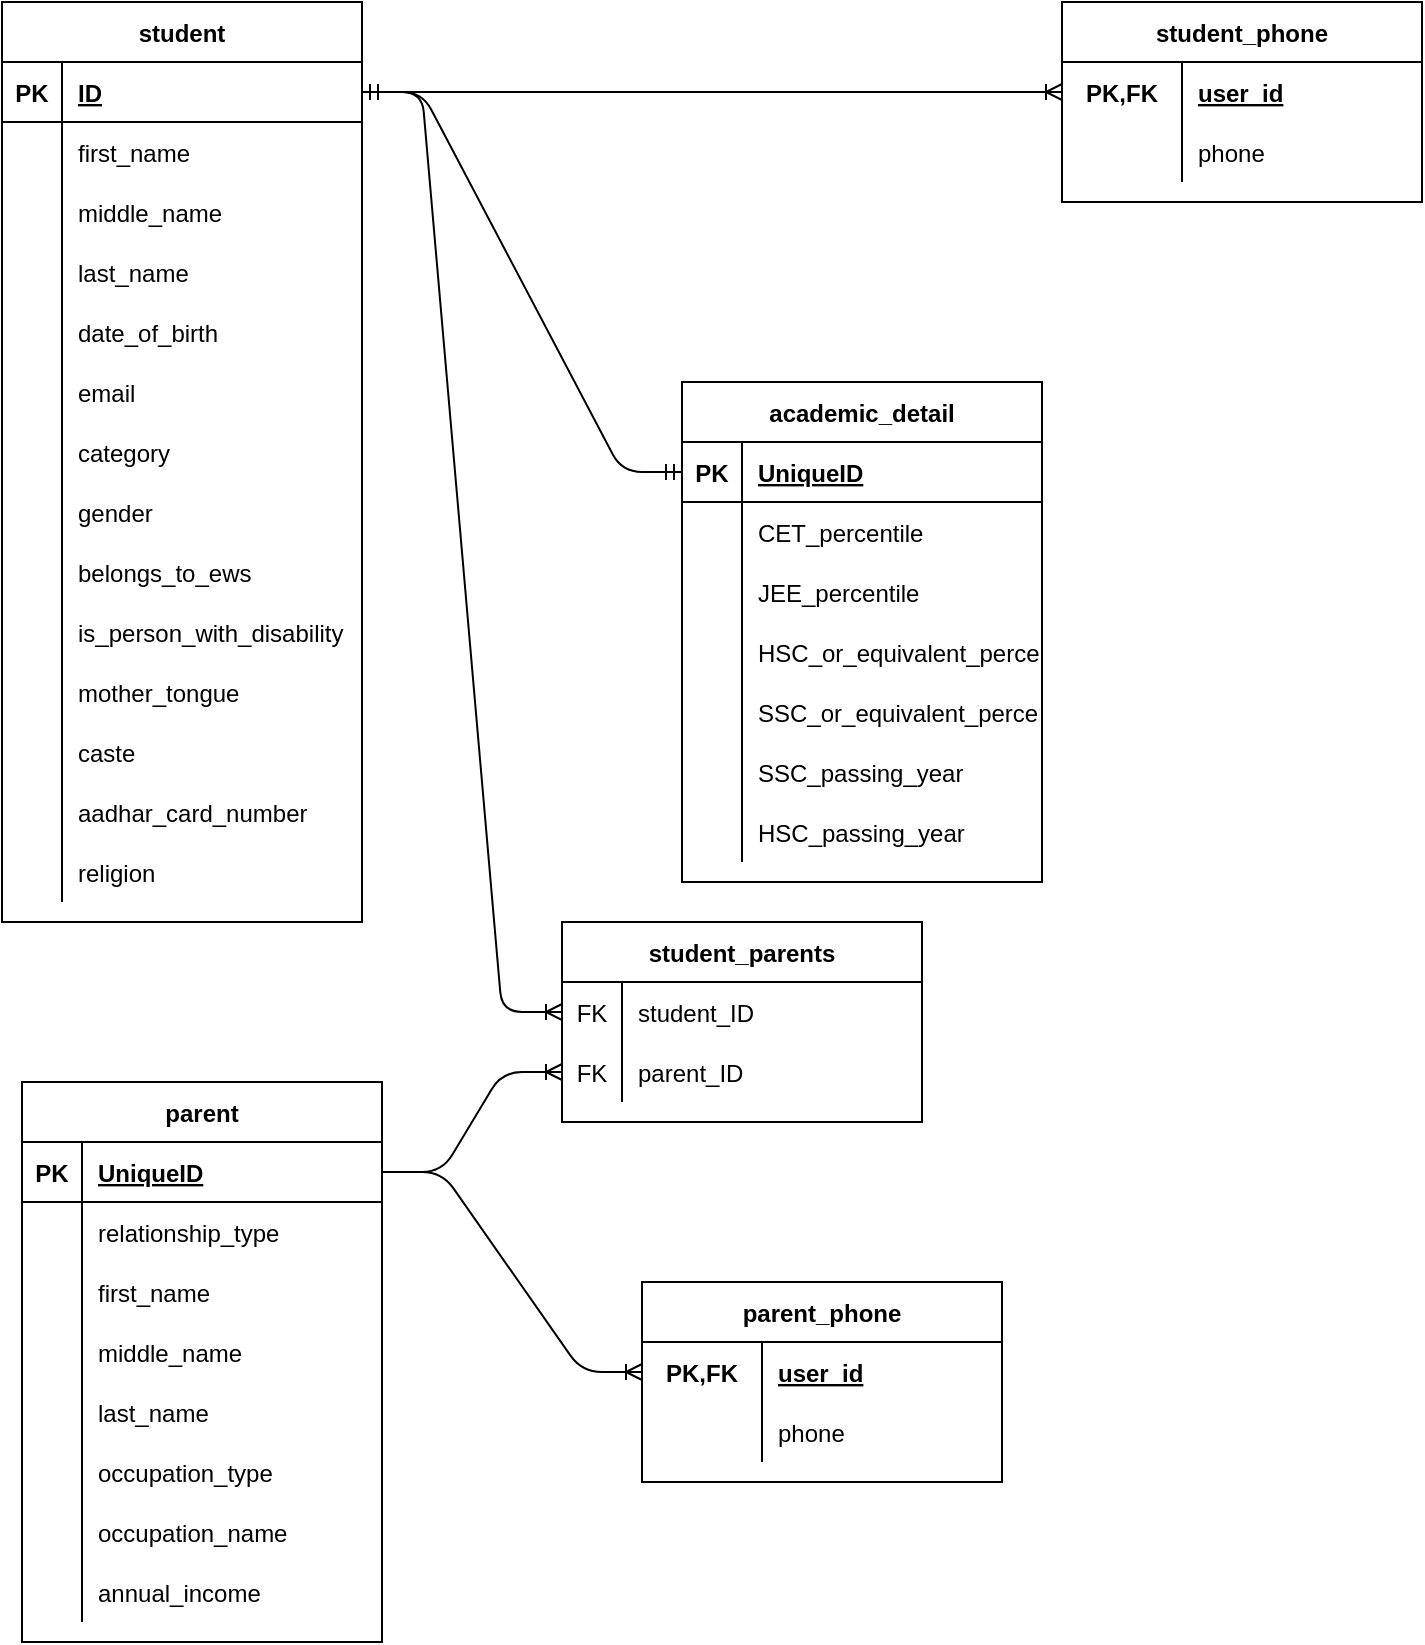 <mxfile version="13.10.2" type="github">
  <diagram id="R2lEEEUBdFMjLlhIrx00" name="Page-1">
    <mxGraphModel dx="1564" dy="950" grid="1" gridSize="10" guides="1" tooltips="1" connect="1" arrows="1" fold="1" page="1" pageScale="1" pageWidth="3300" pageHeight="4681" math="0" shadow="0" extFonts="Permanent Marker^https://fonts.googleapis.com/css?family=Permanent+Marker">
      <root>
        <mxCell id="0" />
        <mxCell id="1" parent="0" />
        <mxCell id="L2BtgFM6Xx4BRmpN-Ml5-1" value="student" style="shape=table;startSize=30;container=1;collapsible=1;childLayout=tableLayout;fixedRows=1;rowLines=0;fontStyle=1;align=center;resizeLast=1;" parent="1" vertex="1">
          <mxGeometry x="10" y="10" width="180" height="460" as="geometry" />
        </mxCell>
        <mxCell id="L2BtgFM6Xx4BRmpN-Ml5-2" value="" style="shape=partialRectangle;collapsible=0;dropTarget=0;pointerEvents=0;fillColor=none;top=0;left=0;bottom=1;right=0;points=[[0,0.5],[1,0.5]];portConstraint=eastwest;" parent="L2BtgFM6Xx4BRmpN-Ml5-1" vertex="1">
          <mxGeometry y="30" width="180" height="30" as="geometry" />
        </mxCell>
        <mxCell id="L2BtgFM6Xx4BRmpN-Ml5-3" value="PK" style="shape=partialRectangle;connectable=0;fillColor=none;top=0;left=0;bottom=0;right=0;fontStyle=1;overflow=hidden;" parent="L2BtgFM6Xx4BRmpN-Ml5-2" vertex="1">
          <mxGeometry width="30" height="30" as="geometry" />
        </mxCell>
        <mxCell id="L2BtgFM6Xx4BRmpN-Ml5-4" value="ID" style="shape=partialRectangle;connectable=0;fillColor=none;top=0;left=0;bottom=0;right=0;align=left;spacingLeft=6;fontStyle=5;overflow=hidden;" parent="L2BtgFM6Xx4BRmpN-Ml5-2" vertex="1">
          <mxGeometry x="30" width="150" height="30" as="geometry" />
        </mxCell>
        <mxCell id="L2BtgFM6Xx4BRmpN-Ml5-5" value="" style="shape=partialRectangle;collapsible=0;dropTarget=0;pointerEvents=0;fillColor=none;top=0;left=0;bottom=0;right=0;points=[[0,0.5],[1,0.5]];portConstraint=eastwest;" parent="L2BtgFM6Xx4BRmpN-Ml5-1" vertex="1">
          <mxGeometry y="60" width="180" height="30" as="geometry" />
        </mxCell>
        <mxCell id="L2BtgFM6Xx4BRmpN-Ml5-6" value="" style="shape=partialRectangle;connectable=0;fillColor=none;top=0;left=0;bottom=0;right=0;editable=1;overflow=hidden;" parent="L2BtgFM6Xx4BRmpN-Ml5-5" vertex="1">
          <mxGeometry width="30" height="30" as="geometry" />
        </mxCell>
        <mxCell id="L2BtgFM6Xx4BRmpN-Ml5-7" value="first_name" style="shape=partialRectangle;connectable=0;fillColor=none;top=0;left=0;bottom=0;right=0;align=left;spacingLeft=6;overflow=hidden;" parent="L2BtgFM6Xx4BRmpN-Ml5-5" vertex="1">
          <mxGeometry x="30" width="150" height="30" as="geometry" />
        </mxCell>
        <mxCell id="L2BtgFM6Xx4BRmpN-Ml5-8" value="" style="shape=partialRectangle;collapsible=0;dropTarget=0;pointerEvents=0;fillColor=none;top=0;left=0;bottom=0;right=0;points=[[0,0.5],[1,0.5]];portConstraint=eastwest;" parent="L2BtgFM6Xx4BRmpN-Ml5-1" vertex="1">
          <mxGeometry y="90" width="180" height="30" as="geometry" />
        </mxCell>
        <mxCell id="L2BtgFM6Xx4BRmpN-Ml5-9" value="" style="shape=partialRectangle;connectable=0;fillColor=none;top=0;left=0;bottom=0;right=0;editable=1;overflow=hidden;" parent="L2BtgFM6Xx4BRmpN-Ml5-8" vertex="1">
          <mxGeometry width="30" height="30" as="geometry" />
        </mxCell>
        <mxCell id="L2BtgFM6Xx4BRmpN-Ml5-10" value="middle_name" style="shape=partialRectangle;connectable=0;fillColor=none;top=0;left=0;bottom=0;right=0;align=left;spacingLeft=6;overflow=hidden;" parent="L2BtgFM6Xx4BRmpN-Ml5-8" vertex="1">
          <mxGeometry x="30" width="150" height="30" as="geometry" />
        </mxCell>
        <mxCell id="L2BtgFM6Xx4BRmpN-Ml5-11" value="" style="shape=partialRectangle;collapsible=0;dropTarget=0;pointerEvents=0;fillColor=none;top=0;left=0;bottom=0;right=0;points=[[0,0.5],[1,0.5]];portConstraint=eastwest;" parent="L2BtgFM6Xx4BRmpN-Ml5-1" vertex="1">
          <mxGeometry y="120" width="180" height="30" as="geometry" />
        </mxCell>
        <mxCell id="L2BtgFM6Xx4BRmpN-Ml5-12" value="" style="shape=partialRectangle;connectable=0;fillColor=none;top=0;left=0;bottom=0;right=0;editable=1;overflow=hidden;" parent="L2BtgFM6Xx4BRmpN-Ml5-11" vertex="1">
          <mxGeometry width="30" height="30" as="geometry" />
        </mxCell>
        <mxCell id="L2BtgFM6Xx4BRmpN-Ml5-13" value="last_name" style="shape=partialRectangle;connectable=0;fillColor=none;top=0;left=0;bottom=0;right=0;align=left;spacingLeft=6;overflow=hidden;" parent="L2BtgFM6Xx4BRmpN-Ml5-11" vertex="1">
          <mxGeometry x="30" width="150" height="30" as="geometry" />
        </mxCell>
        <mxCell id="ZAoPKIyrWIbHMPZrD-7U-7" value="" style="shape=partialRectangle;collapsible=0;dropTarget=0;pointerEvents=0;fillColor=none;top=0;left=0;bottom=0;right=0;points=[[0,0.5],[1,0.5]];portConstraint=eastwest;" parent="L2BtgFM6Xx4BRmpN-Ml5-1" vertex="1">
          <mxGeometry y="150" width="180" height="30" as="geometry" />
        </mxCell>
        <mxCell id="ZAoPKIyrWIbHMPZrD-7U-8" value="" style="shape=partialRectangle;connectable=0;fillColor=none;top=0;left=0;bottom=0;right=0;editable=1;overflow=hidden;" parent="ZAoPKIyrWIbHMPZrD-7U-7" vertex="1">
          <mxGeometry width="30" height="30" as="geometry" />
        </mxCell>
        <mxCell id="ZAoPKIyrWIbHMPZrD-7U-9" value="date_of_birth" style="shape=partialRectangle;connectable=0;fillColor=none;top=0;left=0;bottom=0;right=0;align=left;spacingLeft=6;overflow=hidden;" parent="ZAoPKIyrWIbHMPZrD-7U-7" vertex="1">
          <mxGeometry x="30" width="150" height="30" as="geometry" />
        </mxCell>
        <mxCell id="L2BtgFM6Xx4BRmpN-Ml5-61" value="" style="shape=partialRectangle;collapsible=0;dropTarget=0;pointerEvents=0;fillColor=none;top=0;left=0;bottom=0;right=0;points=[[0,0.5],[1,0.5]];portConstraint=eastwest;" parent="L2BtgFM6Xx4BRmpN-Ml5-1" vertex="1">
          <mxGeometry y="180" width="180" height="30" as="geometry" />
        </mxCell>
        <mxCell id="L2BtgFM6Xx4BRmpN-Ml5-62" value="" style="shape=partialRectangle;connectable=0;fillColor=none;top=0;left=0;bottom=0;right=0;editable=1;overflow=hidden;" parent="L2BtgFM6Xx4BRmpN-Ml5-61" vertex="1">
          <mxGeometry width="30" height="30" as="geometry" />
        </mxCell>
        <mxCell id="L2BtgFM6Xx4BRmpN-Ml5-63" value="email" style="shape=partialRectangle;connectable=0;fillColor=none;top=0;left=0;bottom=0;right=0;align=left;spacingLeft=6;overflow=hidden;" parent="L2BtgFM6Xx4BRmpN-Ml5-61" vertex="1">
          <mxGeometry x="30" width="150" height="30" as="geometry" />
        </mxCell>
        <mxCell id="ftLNyzJf5vDYz_jU6pa2-92" value="" style="shape=partialRectangle;collapsible=0;dropTarget=0;pointerEvents=0;fillColor=none;top=0;left=0;bottom=0;right=0;points=[[0,0.5],[1,0.5]];portConstraint=eastwest;" parent="L2BtgFM6Xx4BRmpN-Ml5-1" vertex="1">
          <mxGeometry y="210" width="180" height="30" as="geometry" />
        </mxCell>
        <mxCell id="ftLNyzJf5vDYz_jU6pa2-93" value="" style="shape=partialRectangle;connectable=0;fillColor=none;top=0;left=0;bottom=0;right=0;editable=1;overflow=hidden;" parent="ftLNyzJf5vDYz_jU6pa2-92" vertex="1">
          <mxGeometry width="30" height="30" as="geometry" />
        </mxCell>
        <mxCell id="ftLNyzJf5vDYz_jU6pa2-94" value="category" style="shape=partialRectangle;connectable=0;fillColor=none;top=0;left=0;bottom=0;right=0;align=left;spacingLeft=6;overflow=hidden;" parent="ftLNyzJf5vDYz_jU6pa2-92" vertex="1">
          <mxGeometry x="30" width="150" height="30" as="geometry" />
        </mxCell>
        <mxCell id="ZAoPKIyrWIbHMPZrD-7U-1" value="" style="shape=partialRectangle;collapsible=0;dropTarget=0;pointerEvents=0;fillColor=none;top=0;left=0;bottom=0;right=0;points=[[0,0.5],[1,0.5]];portConstraint=eastwest;" parent="L2BtgFM6Xx4BRmpN-Ml5-1" vertex="1">
          <mxGeometry y="240" width="180" height="30" as="geometry" />
        </mxCell>
        <mxCell id="ZAoPKIyrWIbHMPZrD-7U-2" value="" style="shape=partialRectangle;connectable=0;fillColor=none;top=0;left=0;bottom=0;right=0;editable=1;overflow=hidden;" parent="ZAoPKIyrWIbHMPZrD-7U-1" vertex="1">
          <mxGeometry width="30" height="30" as="geometry" />
        </mxCell>
        <mxCell id="ZAoPKIyrWIbHMPZrD-7U-3" value="gender" style="shape=partialRectangle;connectable=0;fillColor=none;top=0;left=0;bottom=0;right=0;align=left;spacingLeft=6;overflow=hidden;" parent="ZAoPKIyrWIbHMPZrD-7U-1" vertex="1">
          <mxGeometry x="30" width="150" height="30" as="geometry" />
        </mxCell>
        <mxCell id="ZAoPKIyrWIbHMPZrD-7U-4" value="" style="shape=partialRectangle;collapsible=0;dropTarget=0;pointerEvents=0;fillColor=none;top=0;left=0;bottom=0;right=0;points=[[0,0.5],[1,0.5]];portConstraint=eastwest;" parent="L2BtgFM6Xx4BRmpN-Ml5-1" vertex="1">
          <mxGeometry y="270" width="180" height="30" as="geometry" />
        </mxCell>
        <mxCell id="ZAoPKIyrWIbHMPZrD-7U-5" value="" style="shape=partialRectangle;connectable=0;fillColor=none;top=0;left=0;bottom=0;right=0;editable=1;overflow=hidden;" parent="ZAoPKIyrWIbHMPZrD-7U-4" vertex="1">
          <mxGeometry width="30" height="30" as="geometry" />
        </mxCell>
        <mxCell id="ZAoPKIyrWIbHMPZrD-7U-6" value="belongs_to_ews" style="shape=partialRectangle;connectable=0;fillColor=none;top=0;left=0;bottom=0;right=0;align=left;spacingLeft=6;overflow=hidden;" parent="ZAoPKIyrWIbHMPZrD-7U-4" vertex="1">
          <mxGeometry x="30" width="150" height="30" as="geometry" />
        </mxCell>
        <mxCell id="ZAoPKIyrWIbHMPZrD-7U-10" value="" style="shape=partialRectangle;collapsible=0;dropTarget=0;pointerEvents=0;fillColor=none;top=0;left=0;bottom=0;right=0;points=[[0,0.5],[1,0.5]];portConstraint=eastwest;" parent="L2BtgFM6Xx4BRmpN-Ml5-1" vertex="1">
          <mxGeometry y="300" width="180" height="30" as="geometry" />
        </mxCell>
        <mxCell id="ZAoPKIyrWIbHMPZrD-7U-11" value="" style="shape=partialRectangle;connectable=0;fillColor=none;top=0;left=0;bottom=0;right=0;editable=1;overflow=hidden;" parent="ZAoPKIyrWIbHMPZrD-7U-10" vertex="1">
          <mxGeometry width="30" height="30" as="geometry" />
        </mxCell>
        <mxCell id="ZAoPKIyrWIbHMPZrD-7U-12" value="is_person_with_disability" style="shape=partialRectangle;connectable=0;fillColor=none;top=0;left=0;bottom=0;right=0;align=left;spacingLeft=6;overflow=hidden;" parent="ZAoPKIyrWIbHMPZrD-7U-10" vertex="1">
          <mxGeometry x="30" width="150" height="30" as="geometry" />
        </mxCell>
        <mxCell id="ZAoPKIyrWIbHMPZrD-7U-54" value="" style="shape=partialRectangle;collapsible=0;dropTarget=0;pointerEvents=0;fillColor=none;top=0;left=0;bottom=0;right=0;points=[[0,0.5],[1,0.5]];portConstraint=eastwest;" parent="L2BtgFM6Xx4BRmpN-Ml5-1" vertex="1">
          <mxGeometry y="330" width="180" height="30" as="geometry" />
        </mxCell>
        <mxCell id="ZAoPKIyrWIbHMPZrD-7U-55" value="" style="shape=partialRectangle;connectable=0;fillColor=none;top=0;left=0;bottom=0;right=0;editable=1;overflow=hidden;" parent="ZAoPKIyrWIbHMPZrD-7U-54" vertex="1">
          <mxGeometry width="30" height="30" as="geometry" />
        </mxCell>
        <mxCell id="ZAoPKIyrWIbHMPZrD-7U-56" value="mother_tongue" style="shape=partialRectangle;connectable=0;fillColor=none;top=0;left=0;bottom=0;right=0;align=left;spacingLeft=6;overflow=hidden;" parent="ZAoPKIyrWIbHMPZrD-7U-54" vertex="1">
          <mxGeometry x="30" width="150" height="30" as="geometry" />
        </mxCell>
        <mxCell id="ZAoPKIyrWIbHMPZrD-7U-57" value="" style="shape=partialRectangle;collapsible=0;dropTarget=0;pointerEvents=0;fillColor=none;top=0;left=0;bottom=0;right=0;points=[[0,0.5],[1,0.5]];portConstraint=eastwest;" parent="L2BtgFM6Xx4BRmpN-Ml5-1" vertex="1">
          <mxGeometry y="360" width="180" height="30" as="geometry" />
        </mxCell>
        <mxCell id="ZAoPKIyrWIbHMPZrD-7U-58" value="" style="shape=partialRectangle;connectable=0;fillColor=none;top=0;left=0;bottom=0;right=0;editable=1;overflow=hidden;" parent="ZAoPKIyrWIbHMPZrD-7U-57" vertex="1">
          <mxGeometry width="30" height="30" as="geometry" />
        </mxCell>
        <mxCell id="ZAoPKIyrWIbHMPZrD-7U-59" value="caste" style="shape=partialRectangle;connectable=0;fillColor=none;top=0;left=0;bottom=0;right=0;align=left;spacingLeft=6;overflow=hidden;" parent="ZAoPKIyrWIbHMPZrD-7U-57" vertex="1">
          <mxGeometry x="30" width="150" height="30" as="geometry" />
        </mxCell>
        <mxCell id="ga5ZzrPyBMY--TF7jTa2-1" value="" style="shape=partialRectangle;collapsible=0;dropTarget=0;pointerEvents=0;fillColor=none;top=0;left=0;bottom=0;right=0;points=[[0,0.5],[1,0.5]];portConstraint=eastwest;" vertex="1" parent="L2BtgFM6Xx4BRmpN-Ml5-1">
          <mxGeometry y="390" width="180" height="30" as="geometry" />
        </mxCell>
        <mxCell id="ga5ZzrPyBMY--TF7jTa2-2" value="" style="shape=partialRectangle;connectable=0;fillColor=none;top=0;left=0;bottom=0;right=0;editable=1;overflow=hidden;" vertex="1" parent="ga5ZzrPyBMY--TF7jTa2-1">
          <mxGeometry width="30" height="30" as="geometry" />
        </mxCell>
        <mxCell id="ga5ZzrPyBMY--TF7jTa2-3" value="aadhar_card_number" style="shape=partialRectangle;connectable=0;fillColor=none;top=0;left=0;bottom=0;right=0;align=left;spacingLeft=6;overflow=hidden;" vertex="1" parent="ga5ZzrPyBMY--TF7jTa2-1">
          <mxGeometry x="30" width="150" height="30" as="geometry" />
        </mxCell>
        <mxCell id="ZAoPKIyrWIbHMPZrD-7U-60" value="" style="shape=partialRectangle;collapsible=0;dropTarget=0;pointerEvents=0;fillColor=none;top=0;left=0;bottom=0;right=0;points=[[0,0.5],[1,0.5]];portConstraint=eastwest;" parent="L2BtgFM6Xx4BRmpN-Ml5-1" vertex="1">
          <mxGeometry y="420" width="180" height="30" as="geometry" />
        </mxCell>
        <mxCell id="ZAoPKIyrWIbHMPZrD-7U-61" value="" style="shape=partialRectangle;connectable=0;fillColor=none;top=0;left=0;bottom=0;right=0;editable=1;overflow=hidden;" parent="ZAoPKIyrWIbHMPZrD-7U-60" vertex="1">
          <mxGeometry width="30" height="30" as="geometry" />
        </mxCell>
        <mxCell id="ZAoPKIyrWIbHMPZrD-7U-62" value="religion" style="shape=partialRectangle;connectable=0;fillColor=none;top=0;left=0;bottom=0;right=0;align=left;spacingLeft=6;overflow=hidden;" parent="ZAoPKIyrWIbHMPZrD-7U-60" vertex="1">
          <mxGeometry x="30" width="150" height="30" as="geometry" />
        </mxCell>
        <mxCell id="ftLNyzJf5vDYz_jU6pa2-1" value="" style="edgeStyle=entityRelationEdgeStyle;fontSize=12;html=1;endArrow=ERoneToMany;exitX=1;exitY=0.5;exitDx=0;exitDy=0;entryX=0;entryY=0.5;entryDx=0;entryDy=0;" parent="1" source="L2BtgFM6Xx4BRmpN-Ml5-2" target="7s3i-S0CpVRTQlTFwipO-2" edge="1">
          <mxGeometry width="100" height="100" relative="1" as="geometry">
            <mxPoint x="390" y="180" as="sourcePoint" />
            <mxPoint x="530" y="55" as="targetPoint" />
          </mxGeometry>
        </mxCell>
        <mxCell id="ftLNyzJf5vDYz_jU6pa2-91" value="" style="edgeStyle=entityRelationEdgeStyle;fontSize=12;html=1;endArrow=ERmandOne;startArrow=ERmandOne;exitX=1;exitY=0.5;exitDx=0;exitDy=0;entryX=0;entryY=0.5;entryDx=0;entryDy=0;" parent="1" source="L2BtgFM6Xx4BRmpN-Ml5-2" target="ftLNyzJf5vDYz_jU6pa2-147" edge="1">
          <mxGeometry width="100" height="100" relative="1" as="geometry">
            <mxPoint x="500" y="270" as="sourcePoint" />
            <mxPoint x="300" y="395" as="targetPoint" />
          </mxGeometry>
        </mxCell>
        <mxCell id="ftLNyzJf5vDYz_jU6pa2-95" value="parent" style="shape=table;startSize=30;container=1;collapsible=1;childLayout=tableLayout;fixedRows=1;rowLines=0;fontStyle=1;align=center;resizeLast=1;" parent="1" vertex="1">
          <mxGeometry x="20" y="550" width="180" height="280" as="geometry" />
        </mxCell>
        <mxCell id="ftLNyzJf5vDYz_jU6pa2-96" value="" style="shape=partialRectangle;collapsible=0;dropTarget=0;pointerEvents=0;fillColor=none;top=0;left=0;bottom=1;right=0;points=[[0,0.5],[1,0.5]];portConstraint=eastwest;" parent="ftLNyzJf5vDYz_jU6pa2-95" vertex="1">
          <mxGeometry y="30" width="180" height="30" as="geometry" />
        </mxCell>
        <mxCell id="ftLNyzJf5vDYz_jU6pa2-97" value="PK" style="shape=partialRectangle;connectable=0;fillColor=none;top=0;left=0;bottom=0;right=0;fontStyle=1;overflow=hidden;" parent="ftLNyzJf5vDYz_jU6pa2-96" vertex="1">
          <mxGeometry width="30" height="30" as="geometry" />
        </mxCell>
        <mxCell id="ftLNyzJf5vDYz_jU6pa2-98" value="UniqueID" style="shape=partialRectangle;connectable=0;fillColor=none;top=0;left=0;bottom=0;right=0;align=left;spacingLeft=6;fontStyle=5;overflow=hidden;" parent="ftLNyzJf5vDYz_jU6pa2-96" vertex="1">
          <mxGeometry x="30" width="150" height="30" as="geometry" />
        </mxCell>
        <mxCell id="ftLNyzJf5vDYz_jU6pa2-99" value="" style="shape=partialRectangle;collapsible=0;dropTarget=0;pointerEvents=0;fillColor=none;top=0;left=0;bottom=0;right=0;points=[[0,0.5],[1,0.5]];portConstraint=eastwest;" parent="ftLNyzJf5vDYz_jU6pa2-95" vertex="1">
          <mxGeometry y="60" width="180" height="30" as="geometry" />
        </mxCell>
        <mxCell id="ftLNyzJf5vDYz_jU6pa2-100" value="" style="shape=partialRectangle;connectable=0;fillColor=none;top=0;left=0;bottom=0;right=0;editable=1;overflow=hidden;" parent="ftLNyzJf5vDYz_jU6pa2-99" vertex="1">
          <mxGeometry width="30" height="30" as="geometry" />
        </mxCell>
        <mxCell id="ftLNyzJf5vDYz_jU6pa2-101" value="relationship_type" style="shape=partialRectangle;connectable=0;fillColor=none;top=0;left=0;bottom=0;right=0;align=left;spacingLeft=6;overflow=hidden;" parent="ftLNyzJf5vDYz_jU6pa2-99" vertex="1">
          <mxGeometry x="30" width="150" height="30" as="geometry" />
        </mxCell>
        <mxCell id="ftLNyzJf5vDYz_jU6pa2-102" value="" style="shape=partialRectangle;collapsible=0;dropTarget=0;pointerEvents=0;fillColor=none;top=0;left=0;bottom=0;right=0;points=[[0,0.5],[1,0.5]];portConstraint=eastwest;" parent="ftLNyzJf5vDYz_jU6pa2-95" vertex="1">
          <mxGeometry y="90" width="180" height="30" as="geometry" />
        </mxCell>
        <mxCell id="ftLNyzJf5vDYz_jU6pa2-103" value="" style="shape=partialRectangle;connectable=0;fillColor=none;top=0;left=0;bottom=0;right=0;editable=1;overflow=hidden;" parent="ftLNyzJf5vDYz_jU6pa2-102" vertex="1">
          <mxGeometry width="30" height="30" as="geometry" />
        </mxCell>
        <mxCell id="ftLNyzJf5vDYz_jU6pa2-104" value="first_name" style="shape=partialRectangle;connectable=0;fillColor=none;top=0;left=0;bottom=0;right=0;align=left;spacingLeft=6;overflow=hidden;" parent="ftLNyzJf5vDYz_jU6pa2-102" vertex="1">
          <mxGeometry x="30" width="150" height="30" as="geometry" />
        </mxCell>
        <mxCell id="ftLNyzJf5vDYz_jU6pa2-108" value="" style="shape=partialRectangle;collapsible=0;dropTarget=0;pointerEvents=0;fillColor=none;top=0;left=0;bottom=0;right=0;points=[[0,0.5],[1,0.5]];portConstraint=eastwest;" parent="ftLNyzJf5vDYz_jU6pa2-95" vertex="1">
          <mxGeometry y="120" width="180" height="30" as="geometry" />
        </mxCell>
        <mxCell id="ftLNyzJf5vDYz_jU6pa2-109" value="" style="shape=partialRectangle;connectable=0;fillColor=none;top=0;left=0;bottom=0;right=0;editable=1;overflow=hidden;" parent="ftLNyzJf5vDYz_jU6pa2-108" vertex="1">
          <mxGeometry width="30" height="30" as="geometry" />
        </mxCell>
        <mxCell id="ftLNyzJf5vDYz_jU6pa2-110" value="middle_name" style="shape=partialRectangle;connectable=0;fillColor=none;top=0;left=0;bottom=0;right=0;align=left;spacingLeft=6;overflow=hidden;" parent="ftLNyzJf5vDYz_jU6pa2-108" vertex="1">
          <mxGeometry x="30" width="150" height="30" as="geometry" />
        </mxCell>
        <mxCell id="ftLNyzJf5vDYz_jU6pa2-105" value="" style="shape=partialRectangle;collapsible=0;dropTarget=0;pointerEvents=0;fillColor=none;top=0;left=0;bottom=0;right=0;points=[[0,0.5],[1,0.5]];portConstraint=eastwest;" parent="ftLNyzJf5vDYz_jU6pa2-95" vertex="1">
          <mxGeometry y="150" width="180" height="30" as="geometry" />
        </mxCell>
        <mxCell id="ftLNyzJf5vDYz_jU6pa2-106" value="" style="shape=partialRectangle;connectable=0;fillColor=none;top=0;left=0;bottom=0;right=0;editable=1;overflow=hidden;" parent="ftLNyzJf5vDYz_jU6pa2-105" vertex="1">
          <mxGeometry width="30" height="30" as="geometry" />
        </mxCell>
        <mxCell id="ftLNyzJf5vDYz_jU6pa2-107" value="last_name" style="shape=partialRectangle;connectable=0;fillColor=none;top=0;left=0;bottom=0;right=0;align=left;spacingLeft=6;overflow=hidden;" parent="ftLNyzJf5vDYz_jU6pa2-105" vertex="1">
          <mxGeometry x="30" width="150" height="30" as="geometry" />
        </mxCell>
        <mxCell id="ftLNyzJf5vDYz_jU6pa2-111" value="" style="shape=partialRectangle;collapsible=0;dropTarget=0;pointerEvents=0;fillColor=none;top=0;left=0;bottom=0;right=0;points=[[0,0.5],[1,0.5]];portConstraint=eastwest;" parent="ftLNyzJf5vDYz_jU6pa2-95" vertex="1">
          <mxGeometry y="180" width="180" height="30" as="geometry" />
        </mxCell>
        <mxCell id="ftLNyzJf5vDYz_jU6pa2-112" value="" style="shape=partialRectangle;connectable=0;fillColor=none;top=0;left=0;bottom=0;right=0;editable=1;overflow=hidden;" parent="ftLNyzJf5vDYz_jU6pa2-111" vertex="1">
          <mxGeometry width="30" height="30" as="geometry" />
        </mxCell>
        <mxCell id="ftLNyzJf5vDYz_jU6pa2-113" value="occupation_type" style="shape=partialRectangle;connectable=0;fillColor=none;top=0;left=0;bottom=0;right=0;align=left;spacingLeft=6;overflow=hidden;" parent="ftLNyzJf5vDYz_jU6pa2-111" vertex="1">
          <mxGeometry x="30" width="150" height="30" as="geometry" />
        </mxCell>
        <mxCell id="ftLNyzJf5vDYz_jU6pa2-114" value="" style="shape=partialRectangle;collapsible=0;dropTarget=0;pointerEvents=0;fillColor=none;top=0;left=0;bottom=0;right=0;points=[[0,0.5],[1,0.5]];portConstraint=eastwest;" parent="ftLNyzJf5vDYz_jU6pa2-95" vertex="1">
          <mxGeometry y="210" width="180" height="30" as="geometry" />
        </mxCell>
        <mxCell id="ftLNyzJf5vDYz_jU6pa2-115" value="" style="shape=partialRectangle;connectable=0;fillColor=none;top=0;left=0;bottom=0;right=0;editable=1;overflow=hidden;" parent="ftLNyzJf5vDYz_jU6pa2-114" vertex="1">
          <mxGeometry width="30" height="30" as="geometry" />
        </mxCell>
        <mxCell id="ftLNyzJf5vDYz_jU6pa2-116" value="occupation_name" style="shape=partialRectangle;connectable=0;fillColor=none;top=0;left=0;bottom=0;right=0;align=left;spacingLeft=6;overflow=hidden;" parent="ftLNyzJf5vDYz_jU6pa2-114" vertex="1">
          <mxGeometry x="30" width="150" height="30" as="geometry" />
        </mxCell>
        <mxCell id="ZAoPKIyrWIbHMPZrD-7U-51" value="" style="shape=partialRectangle;collapsible=0;dropTarget=0;pointerEvents=0;fillColor=none;top=0;left=0;bottom=0;right=0;points=[[0,0.5],[1,0.5]];portConstraint=eastwest;" parent="ftLNyzJf5vDYz_jU6pa2-95" vertex="1">
          <mxGeometry y="240" width="180" height="30" as="geometry" />
        </mxCell>
        <mxCell id="ZAoPKIyrWIbHMPZrD-7U-52" value="" style="shape=partialRectangle;connectable=0;fillColor=none;top=0;left=0;bottom=0;right=0;editable=1;overflow=hidden;" parent="ZAoPKIyrWIbHMPZrD-7U-51" vertex="1">
          <mxGeometry width="30" height="30" as="geometry" />
        </mxCell>
        <mxCell id="ZAoPKIyrWIbHMPZrD-7U-53" value="annual_income" style="shape=partialRectangle;connectable=0;fillColor=none;top=0;left=0;bottom=0;right=0;align=left;spacingLeft=6;overflow=hidden;" parent="ZAoPKIyrWIbHMPZrD-7U-51" vertex="1">
          <mxGeometry x="30" width="150" height="30" as="geometry" />
        </mxCell>
        <mxCell id="ftLNyzJf5vDYz_jU6pa2-146" value="academic_detail" style="shape=table;startSize=30;container=1;collapsible=1;childLayout=tableLayout;fixedRows=1;rowLines=0;fontStyle=1;align=center;resizeLast=1;" parent="1" vertex="1">
          <mxGeometry x="350" y="200" width="180" height="250" as="geometry" />
        </mxCell>
        <mxCell id="ftLNyzJf5vDYz_jU6pa2-147" value="" style="shape=partialRectangle;collapsible=0;dropTarget=0;pointerEvents=0;fillColor=none;top=0;left=0;bottom=1;right=0;points=[[0,0.5],[1,0.5]];portConstraint=eastwest;" parent="ftLNyzJf5vDYz_jU6pa2-146" vertex="1">
          <mxGeometry y="30" width="180" height="30" as="geometry" />
        </mxCell>
        <mxCell id="ftLNyzJf5vDYz_jU6pa2-148" value="PK" style="shape=partialRectangle;connectable=0;fillColor=none;top=0;left=0;bottom=0;right=0;fontStyle=1;overflow=hidden;" parent="ftLNyzJf5vDYz_jU6pa2-147" vertex="1">
          <mxGeometry width="30" height="30" as="geometry" />
        </mxCell>
        <mxCell id="ftLNyzJf5vDYz_jU6pa2-149" value="UniqueID" style="shape=partialRectangle;connectable=0;fillColor=none;top=0;left=0;bottom=0;right=0;align=left;spacingLeft=6;fontStyle=5;overflow=hidden;" parent="ftLNyzJf5vDYz_jU6pa2-147" vertex="1">
          <mxGeometry x="30" width="150" height="30" as="geometry" />
        </mxCell>
        <mxCell id="ftLNyzJf5vDYz_jU6pa2-150" value="" style="shape=partialRectangle;collapsible=0;dropTarget=0;pointerEvents=0;fillColor=none;top=0;left=0;bottom=0;right=0;points=[[0,0.5],[1,0.5]];portConstraint=eastwest;" parent="ftLNyzJf5vDYz_jU6pa2-146" vertex="1">
          <mxGeometry y="60" width="180" height="30" as="geometry" />
        </mxCell>
        <mxCell id="ftLNyzJf5vDYz_jU6pa2-151" value="" style="shape=partialRectangle;connectable=0;fillColor=none;top=0;left=0;bottom=0;right=0;editable=1;overflow=hidden;" parent="ftLNyzJf5vDYz_jU6pa2-150" vertex="1">
          <mxGeometry width="30" height="30" as="geometry" />
        </mxCell>
        <mxCell id="ftLNyzJf5vDYz_jU6pa2-152" value="CET_percentile" style="shape=partialRectangle;connectable=0;fillColor=none;top=0;left=0;bottom=0;right=0;align=left;spacingLeft=6;overflow=hidden;" parent="ftLNyzJf5vDYz_jU6pa2-150" vertex="1">
          <mxGeometry x="30" width="150" height="30" as="geometry" />
        </mxCell>
        <mxCell id="ftLNyzJf5vDYz_jU6pa2-153" value="" style="shape=partialRectangle;collapsible=0;dropTarget=0;pointerEvents=0;fillColor=none;top=0;left=0;bottom=0;right=0;points=[[0,0.5],[1,0.5]];portConstraint=eastwest;" parent="ftLNyzJf5vDYz_jU6pa2-146" vertex="1">
          <mxGeometry y="90" width="180" height="30" as="geometry" />
        </mxCell>
        <mxCell id="ftLNyzJf5vDYz_jU6pa2-154" value="" style="shape=partialRectangle;connectable=0;fillColor=none;top=0;left=0;bottom=0;right=0;editable=1;overflow=hidden;" parent="ftLNyzJf5vDYz_jU6pa2-153" vertex="1">
          <mxGeometry width="30" height="30" as="geometry" />
        </mxCell>
        <mxCell id="ftLNyzJf5vDYz_jU6pa2-155" value="JEE_percentile" style="shape=partialRectangle;connectable=0;fillColor=none;top=0;left=0;bottom=0;right=0;align=left;spacingLeft=6;overflow=hidden;" parent="ftLNyzJf5vDYz_jU6pa2-153" vertex="1">
          <mxGeometry x="30" width="150" height="30" as="geometry" />
        </mxCell>
        <mxCell id="ftLNyzJf5vDYz_jU6pa2-156" value="" style="shape=partialRectangle;collapsible=0;dropTarget=0;pointerEvents=0;fillColor=none;top=0;left=0;bottom=0;right=0;points=[[0,0.5],[1,0.5]];portConstraint=eastwest;" parent="ftLNyzJf5vDYz_jU6pa2-146" vertex="1">
          <mxGeometry y="120" width="180" height="30" as="geometry" />
        </mxCell>
        <mxCell id="ftLNyzJf5vDYz_jU6pa2-157" value="" style="shape=partialRectangle;connectable=0;fillColor=none;top=0;left=0;bottom=0;right=0;editable=1;overflow=hidden;" parent="ftLNyzJf5vDYz_jU6pa2-156" vertex="1">
          <mxGeometry width="30" height="30" as="geometry" />
        </mxCell>
        <mxCell id="ftLNyzJf5vDYz_jU6pa2-158" value="HSC_or_equivalent_percentage" style="shape=partialRectangle;connectable=0;fillColor=none;top=0;left=0;bottom=0;right=0;align=left;spacingLeft=6;overflow=hidden;" parent="ftLNyzJf5vDYz_jU6pa2-156" vertex="1">
          <mxGeometry x="30" width="150" height="30" as="geometry" />
        </mxCell>
        <mxCell id="ZAoPKIyrWIbHMPZrD-7U-13" value="" style="shape=partialRectangle;collapsible=0;dropTarget=0;pointerEvents=0;fillColor=none;top=0;left=0;bottom=0;right=0;points=[[0,0.5],[1,0.5]];portConstraint=eastwest;" parent="ftLNyzJf5vDYz_jU6pa2-146" vertex="1">
          <mxGeometry y="150" width="180" height="30" as="geometry" />
        </mxCell>
        <mxCell id="ZAoPKIyrWIbHMPZrD-7U-14" value="" style="shape=partialRectangle;connectable=0;fillColor=none;top=0;left=0;bottom=0;right=0;editable=1;overflow=hidden;" parent="ZAoPKIyrWIbHMPZrD-7U-13" vertex="1">
          <mxGeometry width="30" height="30" as="geometry" />
        </mxCell>
        <mxCell id="ZAoPKIyrWIbHMPZrD-7U-15" value="SSC_or_equivalent_percentage" style="shape=partialRectangle;connectable=0;fillColor=none;top=0;left=0;bottom=0;right=0;align=left;spacingLeft=6;overflow=hidden;" parent="ZAoPKIyrWIbHMPZrD-7U-13" vertex="1">
          <mxGeometry x="30" width="150" height="30" as="geometry" />
        </mxCell>
        <mxCell id="ZAoPKIyrWIbHMPZrD-7U-17" value="" style="shape=partialRectangle;collapsible=0;dropTarget=0;pointerEvents=0;fillColor=none;top=0;left=0;bottom=0;right=0;points=[[0,0.5],[1,0.5]];portConstraint=eastwest;" parent="ftLNyzJf5vDYz_jU6pa2-146" vertex="1">
          <mxGeometry y="180" width="180" height="30" as="geometry" />
        </mxCell>
        <mxCell id="ZAoPKIyrWIbHMPZrD-7U-18" value="" style="shape=partialRectangle;connectable=0;fillColor=none;top=0;left=0;bottom=0;right=0;editable=1;overflow=hidden;" parent="ZAoPKIyrWIbHMPZrD-7U-17" vertex="1">
          <mxGeometry width="30" height="30" as="geometry" />
        </mxCell>
        <mxCell id="ZAoPKIyrWIbHMPZrD-7U-19" value="SSC_passing_year" style="shape=partialRectangle;connectable=0;fillColor=none;top=0;left=0;bottom=0;right=0;align=left;spacingLeft=6;overflow=hidden;" parent="ZAoPKIyrWIbHMPZrD-7U-17" vertex="1">
          <mxGeometry x="30" width="150" height="30" as="geometry" />
        </mxCell>
        <mxCell id="ZAoPKIyrWIbHMPZrD-7U-20" value="" style="shape=partialRectangle;collapsible=0;dropTarget=0;pointerEvents=0;fillColor=none;top=0;left=0;bottom=0;right=0;points=[[0,0.5],[1,0.5]];portConstraint=eastwest;" parent="ftLNyzJf5vDYz_jU6pa2-146" vertex="1">
          <mxGeometry y="210" width="180" height="30" as="geometry" />
        </mxCell>
        <mxCell id="ZAoPKIyrWIbHMPZrD-7U-21" value="" style="shape=partialRectangle;connectable=0;fillColor=none;top=0;left=0;bottom=0;right=0;editable=1;overflow=hidden;" parent="ZAoPKIyrWIbHMPZrD-7U-20" vertex="1">
          <mxGeometry width="30" height="30" as="geometry" />
        </mxCell>
        <mxCell id="ZAoPKIyrWIbHMPZrD-7U-22" value="HSC_passing_year" style="shape=partialRectangle;connectable=0;fillColor=none;top=0;left=0;bottom=0;right=0;align=left;spacingLeft=6;overflow=hidden;" parent="ZAoPKIyrWIbHMPZrD-7U-20" vertex="1">
          <mxGeometry x="30" width="150" height="30" as="geometry" />
        </mxCell>
        <mxCell id="ZAoPKIyrWIbHMPZrD-7U-30" value="student_parents" style="shape=table;startSize=30;container=1;collapsible=1;childLayout=tableLayout;fixedRows=1;rowLines=0;fontStyle=1;align=center;resizeLast=1;" parent="1" vertex="1">
          <mxGeometry x="290" y="470" width="180" height="100" as="geometry" />
        </mxCell>
        <mxCell id="ZAoPKIyrWIbHMPZrD-7U-43" value="" style="shape=partialRectangle;collapsible=0;dropTarget=0;pointerEvents=0;fillColor=none;top=0;left=0;bottom=0;right=0;points=[[0,0.5],[1,0.5]];portConstraint=eastwest;" parent="ZAoPKIyrWIbHMPZrD-7U-30" vertex="1">
          <mxGeometry y="30" width="180" height="30" as="geometry" />
        </mxCell>
        <mxCell id="ZAoPKIyrWIbHMPZrD-7U-44" value="FK" style="shape=partialRectangle;connectable=0;fillColor=none;top=0;left=0;bottom=0;right=0;fontStyle=0;overflow=hidden;" parent="ZAoPKIyrWIbHMPZrD-7U-43" vertex="1">
          <mxGeometry width="30" height="30" as="geometry" />
        </mxCell>
        <mxCell id="ZAoPKIyrWIbHMPZrD-7U-45" value="student_ID" style="shape=partialRectangle;connectable=0;fillColor=none;top=0;left=0;bottom=0;right=0;align=left;spacingLeft=6;fontStyle=0;overflow=hidden;" parent="ZAoPKIyrWIbHMPZrD-7U-43" vertex="1">
          <mxGeometry x="30" width="150" height="30" as="geometry" />
        </mxCell>
        <mxCell id="ZAoPKIyrWIbHMPZrD-7U-46" value="" style="shape=partialRectangle;collapsible=0;dropTarget=0;pointerEvents=0;fillColor=none;top=0;left=0;bottom=0;right=0;points=[[0,0.5],[1,0.5]];portConstraint=eastwest;" parent="ZAoPKIyrWIbHMPZrD-7U-30" vertex="1">
          <mxGeometry y="60" width="180" height="30" as="geometry" />
        </mxCell>
        <mxCell id="ZAoPKIyrWIbHMPZrD-7U-47" value="FK" style="shape=partialRectangle;connectable=0;fillColor=none;top=0;left=0;bottom=0;right=0;fontStyle=0;overflow=hidden;" parent="ZAoPKIyrWIbHMPZrD-7U-46" vertex="1">
          <mxGeometry width="30" height="30" as="geometry" />
        </mxCell>
        <mxCell id="ZAoPKIyrWIbHMPZrD-7U-48" value="parent_ID" style="shape=partialRectangle;connectable=0;fillColor=none;top=0;left=0;bottom=0;right=0;align=left;spacingLeft=6;fontStyle=0;overflow=hidden;" parent="ZAoPKIyrWIbHMPZrD-7U-46" vertex="1">
          <mxGeometry x="30" width="150" height="30" as="geometry" />
        </mxCell>
        <mxCell id="ZAoPKIyrWIbHMPZrD-7U-49" value="" style="edgeStyle=entityRelationEdgeStyle;fontSize=12;html=1;endArrow=ERoneToMany;exitX=1;exitY=0.5;exitDx=0;exitDy=0;entryX=0;entryY=0.5;entryDx=0;entryDy=0;" parent="1" source="L2BtgFM6Xx4BRmpN-Ml5-2" target="ZAoPKIyrWIbHMPZrD-7U-43" edge="1">
          <mxGeometry width="100" height="100" relative="1" as="geometry">
            <mxPoint x="400" y="340" as="sourcePoint" />
            <mxPoint x="500" y="240" as="targetPoint" />
          </mxGeometry>
        </mxCell>
        <mxCell id="ZAoPKIyrWIbHMPZrD-7U-50" value="" style="edgeStyle=entityRelationEdgeStyle;fontSize=12;html=1;endArrow=ERoneToMany;exitX=1;exitY=0.5;exitDx=0;exitDy=0;entryX=0;entryY=0.75;entryDx=0;entryDy=0;" parent="1" source="ftLNyzJf5vDYz_jU6pa2-96" target="ZAoPKIyrWIbHMPZrD-7U-30" edge="1">
          <mxGeometry width="100" height="100" relative="1" as="geometry">
            <mxPoint x="400" y="560" as="sourcePoint" />
            <mxPoint x="490" y="480" as="targetPoint" />
          </mxGeometry>
        </mxCell>
        <mxCell id="7s3i-S0CpVRTQlTFwipO-1" value="student_phone" style="shape=table;startSize=30;container=1;collapsible=1;childLayout=tableLayout;fixedRows=1;rowLines=0;fontStyle=1;align=center;resizeLast=1;" parent="1" vertex="1">
          <mxGeometry x="540" y="10" width="180" height="100" as="geometry" />
        </mxCell>
        <mxCell id="7s3i-S0CpVRTQlTFwipO-2" value="" style="shape=partialRectangle;collapsible=0;dropTarget=0;pointerEvents=0;fillColor=none;top=0;left=0;bottom=0;right=0;points=[[0,0.5],[1,0.5]];portConstraint=eastwest;" parent="7s3i-S0CpVRTQlTFwipO-1" vertex="1">
          <mxGeometry y="30" width="180" height="30" as="geometry" />
        </mxCell>
        <mxCell id="7s3i-S0CpVRTQlTFwipO-3" value="PK,FK" style="shape=partialRectangle;connectable=0;fillColor=none;top=0;left=0;bottom=0;right=0;fontStyle=1;overflow=hidden;" parent="7s3i-S0CpVRTQlTFwipO-2" vertex="1">
          <mxGeometry width="60" height="30" as="geometry" />
        </mxCell>
        <mxCell id="7s3i-S0CpVRTQlTFwipO-4" value="user_id" style="shape=partialRectangle;connectable=0;fillColor=none;top=0;left=0;bottom=0;right=0;align=left;spacingLeft=6;fontStyle=5;overflow=hidden;" parent="7s3i-S0CpVRTQlTFwipO-2" vertex="1">
          <mxGeometry x="60" width="120" height="30" as="geometry" />
        </mxCell>
        <mxCell id="7s3i-S0CpVRTQlTFwipO-8" value="" style="shape=partialRectangle;collapsible=0;dropTarget=0;pointerEvents=0;fillColor=none;top=0;left=0;bottom=0;right=0;points=[[0,0.5],[1,0.5]];portConstraint=eastwest;" parent="7s3i-S0CpVRTQlTFwipO-1" vertex="1">
          <mxGeometry y="60" width="180" height="30" as="geometry" />
        </mxCell>
        <mxCell id="7s3i-S0CpVRTQlTFwipO-9" value="" style="shape=partialRectangle;connectable=0;fillColor=none;top=0;left=0;bottom=0;right=0;editable=1;overflow=hidden;" parent="7s3i-S0CpVRTQlTFwipO-8" vertex="1">
          <mxGeometry width="60" height="30" as="geometry" />
        </mxCell>
        <mxCell id="7s3i-S0CpVRTQlTFwipO-10" value="phone" style="shape=partialRectangle;connectable=0;fillColor=none;top=0;left=0;bottom=0;right=0;align=left;spacingLeft=6;overflow=hidden;" parent="7s3i-S0CpVRTQlTFwipO-8" vertex="1">
          <mxGeometry x="60" width="120" height="30" as="geometry" />
        </mxCell>
        <mxCell id="7s3i-S0CpVRTQlTFwipO-27" value="parent_phone" style="shape=table;startSize=30;container=1;collapsible=1;childLayout=tableLayout;fixedRows=1;rowLines=0;fontStyle=1;align=center;resizeLast=1;" parent="1" vertex="1">
          <mxGeometry x="330" y="650" width="180" height="100" as="geometry" />
        </mxCell>
        <mxCell id="7s3i-S0CpVRTQlTFwipO-28" value="" style="shape=partialRectangle;collapsible=0;dropTarget=0;pointerEvents=0;fillColor=none;top=0;left=0;bottom=0;right=0;points=[[0,0.5],[1,0.5]];portConstraint=eastwest;" parent="7s3i-S0CpVRTQlTFwipO-27" vertex="1">
          <mxGeometry y="30" width="180" height="30" as="geometry" />
        </mxCell>
        <mxCell id="7s3i-S0CpVRTQlTFwipO-29" value="PK,FK" style="shape=partialRectangle;connectable=0;fillColor=none;top=0;left=0;bottom=0;right=0;fontStyle=1;overflow=hidden;" parent="7s3i-S0CpVRTQlTFwipO-28" vertex="1">
          <mxGeometry width="60" height="30" as="geometry" />
        </mxCell>
        <mxCell id="7s3i-S0CpVRTQlTFwipO-30" value="user_id" style="shape=partialRectangle;connectable=0;fillColor=none;top=0;left=0;bottom=0;right=0;align=left;spacingLeft=6;fontStyle=5;overflow=hidden;" parent="7s3i-S0CpVRTQlTFwipO-28" vertex="1">
          <mxGeometry x="60" width="120" height="30" as="geometry" />
        </mxCell>
        <mxCell id="7s3i-S0CpVRTQlTFwipO-31" value="" style="shape=partialRectangle;collapsible=0;dropTarget=0;pointerEvents=0;fillColor=none;top=0;left=0;bottom=0;right=0;points=[[0,0.5],[1,0.5]];portConstraint=eastwest;" parent="7s3i-S0CpVRTQlTFwipO-27" vertex="1">
          <mxGeometry y="60" width="180" height="30" as="geometry" />
        </mxCell>
        <mxCell id="7s3i-S0CpVRTQlTFwipO-32" value="" style="shape=partialRectangle;connectable=0;fillColor=none;top=0;left=0;bottom=0;right=0;editable=1;overflow=hidden;" parent="7s3i-S0CpVRTQlTFwipO-31" vertex="1">
          <mxGeometry width="60" height="30" as="geometry" />
        </mxCell>
        <mxCell id="7s3i-S0CpVRTQlTFwipO-33" value="phone" style="shape=partialRectangle;connectable=0;fillColor=none;top=0;left=0;bottom=0;right=0;align=left;spacingLeft=6;overflow=hidden;" parent="7s3i-S0CpVRTQlTFwipO-31" vertex="1">
          <mxGeometry x="60" width="120" height="30" as="geometry" />
        </mxCell>
        <mxCell id="7s3i-S0CpVRTQlTFwipO-34" value="" style="edgeStyle=entityRelationEdgeStyle;fontSize=12;html=1;endArrow=ERoneToMany;entryX=0;entryY=0.5;entryDx=0;entryDy=0;" parent="1" source="ftLNyzJf5vDYz_jU6pa2-96" target="7s3i-S0CpVRTQlTFwipO-28" edge="1">
          <mxGeometry width="100" height="100" relative="1" as="geometry">
            <mxPoint x="300" y="720" as="sourcePoint" />
            <mxPoint x="400" y="620" as="targetPoint" />
          </mxGeometry>
        </mxCell>
      </root>
    </mxGraphModel>
  </diagram>
</mxfile>
